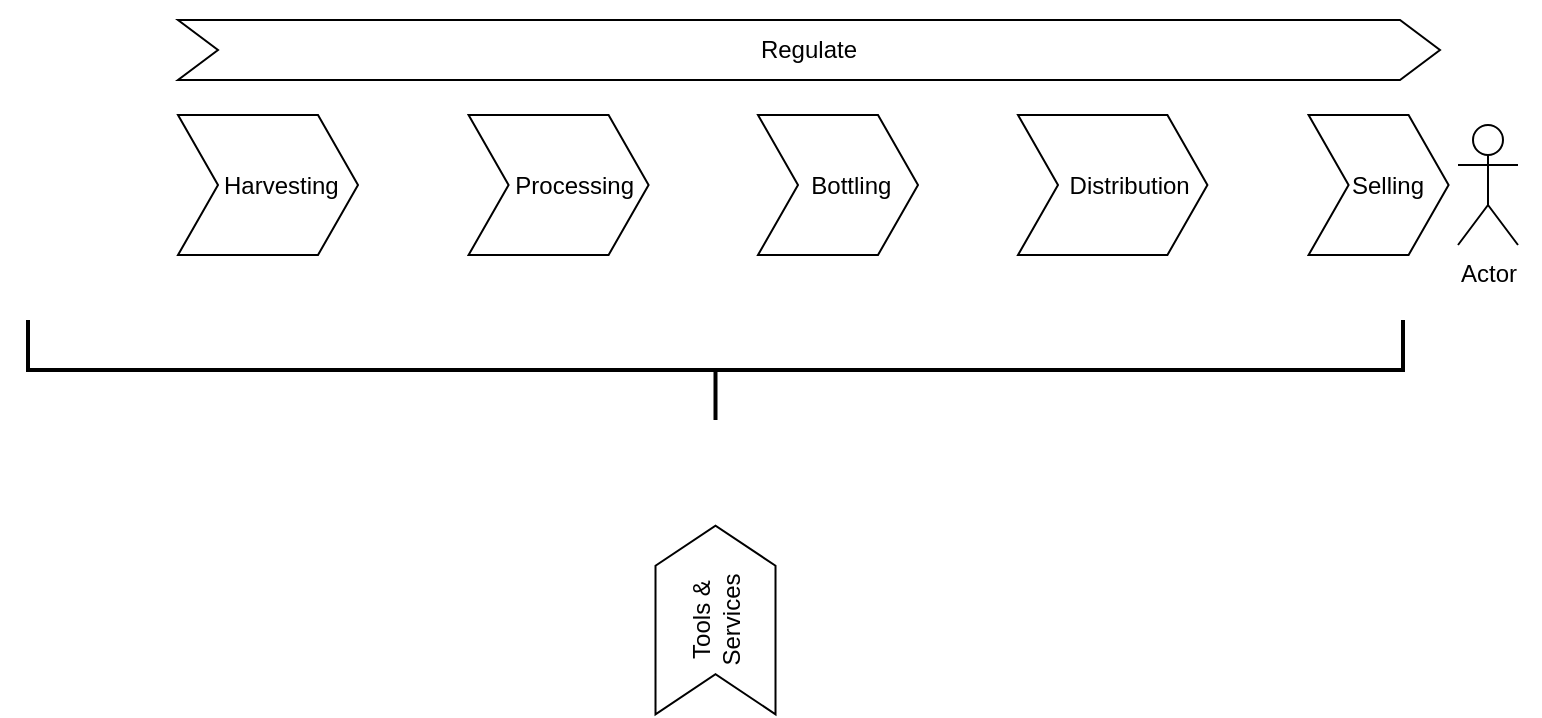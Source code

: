 <mxfile version="24.7.5">
  <diagram name="Page-1" id="lS4-UMWoGOBkaAkWKf9Y">
    <mxGraphModel dx="700" dy="622" grid="1" gridSize="10" guides="1" tooltips="1" connect="1" arrows="1" fold="1" page="1" pageScale="1" pageWidth="413" pageHeight="291" math="0" shadow="0">
      <root>
        <mxCell id="0" />
        <mxCell id="1" parent="0" />
        <mxCell id="MoRw-1AikJUv3sV1erbA-4" value="" style="rounded=0;whiteSpace=wrap;html=1;fillColor=default;strokeColor=none;" parent="1" vertex="1">
          <mxGeometry x="30" y="40" width="770" height="150" as="geometry" />
        </mxCell>
        <mxCell id="47rJ_QTVQbzoOPjdUdao-1" value="&amp;nbsp; &amp;nbsp; Harvesting" style="shape=step;perimeter=stepPerimeter;whiteSpace=wrap;html=1;fixedSize=1;align=center;fontSize=12;" parent="1" vertex="1">
          <mxGeometry x="119" y="97.5" width="90" height="70" as="geometry" />
        </mxCell>
        <mxCell id="47rJ_QTVQbzoOPjdUdao-5" value="&amp;nbsp; &amp;nbsp; Bottling" style="shape=step;perimeter=stepPerimeter;whiteSpace=wrap;html=1;fixedSize=1;fontSize=12;" parent="1" vertex="1">
          <mxGeometry x="409" y="97.5" width="80" height="70" as="geometry" />
        </mxCell>
        <mxCell id="47rJ_QTVQbzoOPjdUdao-14" value="&amp;nbsp; &amp;nbsp; &amp;nbsp;Distribution" style="shape=step;perimeter=stepPerimeter;whiteSpace=wrap;html=1;fixedSize=1;fontSize=12;" parent="1" vertex="1">
          <mxGeometry x="539" y="97.5" width="94.71" height="70" as="geometry" />
        </mxCell>
        <mxCell id="47rJ_QTVQbzoOPjdUdao-15" value="&amp;nbsp; &amp;nbsp;Selling" style="shape=step;perimeter=stepPerimeter;whiteSpace=wrap;html=1;fixedSize=1;fontSize=12;" parent="1" vertex="1">
          <mxGeometry x="684.29" y="97.5" width="70" height="70" as="geometry" />
        </mxCell>
        <mxCell id="yK4A0Zebumvh4gKX7Or6-3" value="&amp;nbsp; &amp;nbsp; &amp;nbsp;Processing" style="shape=step;perimeter=stepPerimeter;whiteSpace=wrap;html=1;fixedSize=1;align=center;fontSize=12;" parent="1" vertex="1">
          <mxGeometry x="264.29" y="97.5" width="90" height="70" as="geometry" />
        </mxCell>
        <mxCell id="yK4A0Zebumvh4gKX7Or6-13" value="" style="shape=image;verticalLabelPosition=bottom;labelBackgroundColor=default;verticalAlign=top;aspect=fixed;imageAspect=0;image=https://static.vecteezy.com/system/resources/thumbnails/004/581/260/small/truck-delivery-icon-transportation-automotive-shipping-moving-and-freight-illustration-design-free-vector.jpg;clipPath=inset(25% 11.5% 25% 13%);" parent="1" vertex="1">
          <mxGeometry x="219.0" y="117.5" width="45.29" height="30" as="geometry" />
        </mxCell>
        <mxCell id="yK4A0Zebumvh4gKX7Or6-14" value="" style="shape=image;verticalLabelPosition=bottom;labelBackgroundColor=default;verticalAlign=top;aspect=fixed;imageAspect=0;image=https://static.vecteezy.com/system/resources/thumbnails/004/581/260/small/truck-delivery-icon-transportation-automotive-shipping-moving-and-freight-illustration-design-free-vector.jpg;clipPath=inset(25% 11.5% 25% 13%);" parent="1" vertex="1">
          <mxGeometry x="363.71" y="117.5" width="45.29" height="30" as="geometry" />
        </mxCell>
        <mxCell id="yK4A0Zebumvh4gKX7Or6-15" value="" style="shape=image;verticalLabelPosition=bottom;labelBackgroundColor=default;verticalAlign=top;aspect=fixed;imageAspect=0;image=https://static.vecteezy.com/system/resources/thumbnails/004/581/260/small/truck-delivery-icon-transportation-automotive-shipping-moving-and-freight-illustration-design-free-vector.jpg;clipPath=inset(25% 11.5% 25% 13%);" parent="1" vertex="1">
          <mxGeometry x="499" y="117.5" width="45.29" height="30" as="geometry" />
        </mxCell>
        <mxCell id="yK4A0Zebumvh4gKX7Or6-16" value="" style="shape=image;verticalLabelPosition=bottom;labelBackgroundColor=default;verticalAlign=top;aspect=fixed;imageAspect=0;image=https://static.vecteezy.com/system/resources/thumbnails/004/581/260/small/truck-delivery-icon-transportation-automotive-shipping-moving-and-freight-illustration-design-free-vector.jpg;clipPath=inset(25% 11.5% 25% 13%);" parent="1" vertex="1">
          <mxGeometry x="639" y="117.5" width="45.29" height="30" as="geometry" />
        </mxCell>
        <mxCell id="yK4A0Zebumvh4gKX7Or6-17" value="Actor" style="shape=umlActor;verticalLabelPosition=bottom;verticalAlign=top;html=1;outlineConnect=0;" parent="1" vertex="1">
          <mxGeometry x="759" y="102.5" width="30" height="60" as="geometry" />
        </mxCell>
        <mxCell id="yK4A0Zebumvh4gKX7Or6-22" value="" style="shape=image;verticalLabelPosition=bottom;labelBackgroundColor=default;verticalAlign=top;aspect=fixed;imageAspect=0;image=https://as2.ftcdn.net/v2/jpg/02/48/99/15/1000_F_248991536_kLNd3vJRMT4f2bS80byfqRe8FmfeKCIu.jpg;clipPath=inset(19.67% 23.67% 14% 23.33%);" parent="1" vertex="1">
          <mxGeometry x="39" y="90" width="67.92" height="85" as="geometry" />
        </mxCell>
        <mxCell id="MoRw-1AikJUv3sV1erbA-2" value="Regulate" style="shape=step;perimeter=stepPerimeter;whiteSpace=wrap;html=1;fixedSize=1;" parent="1" vertex="1">
          <mxGeometry x="119" y="50" width="631" height="30" as="geometry" />
        </mxCell>
        <mxCell id="YZMadKO98Gs5hhKycjw9-1" value="Tools &amp;amp;&lt;div&gt;Services&lt;/div&gt;" style="shape=step;perimeter=stepPerimeter;whiteSpace=wrap;html=1;fixedSize=1;rotation=-90;" vertex="1" parent="1">
          <mxGeometry x="340.61" y="320" width="94.29" height="60" as="geometry" />
        </mxCell>
        <mxCell id="YZMadKO98Gs5hhKycjw9-2" value="" style="shape=image;verticalLabelPosition=bottom;labelBackgroundColor=default;verticalAlign=top;aspect=fixed;imageAspect=0;image=https://static.vecteezy.com/system/resources/thumbnails/004/581/260/small/truck-delivery-icon-transportation-automotive-shipping-moving-and-freight-illustration-design-free-vector.jpg;clipPath=inset(25% 11.5% 25% 13%);" vertex="1" parent="1">
          <mxGeometry x="368" y="261" width="45.29" height="30" as="geometry" />
        </mxCell>
        <mxCell id="YZMadKO98Gs5hhKycjw9-3" value="" style="strokeWidth=2;html=1;shape=mxgraph.flowchart.annotation_2;align=left;labelPosition=right;pointerEvents=1;rotation=-90;" vertex="1" parent="1">
          <mxGeometry x="362.75" y="-118.75" width="50" height="687.5" as="geometry" />
        </mxCell>
      </root>
    </mxGraphModel>
  </diagram>
</mxfile>
